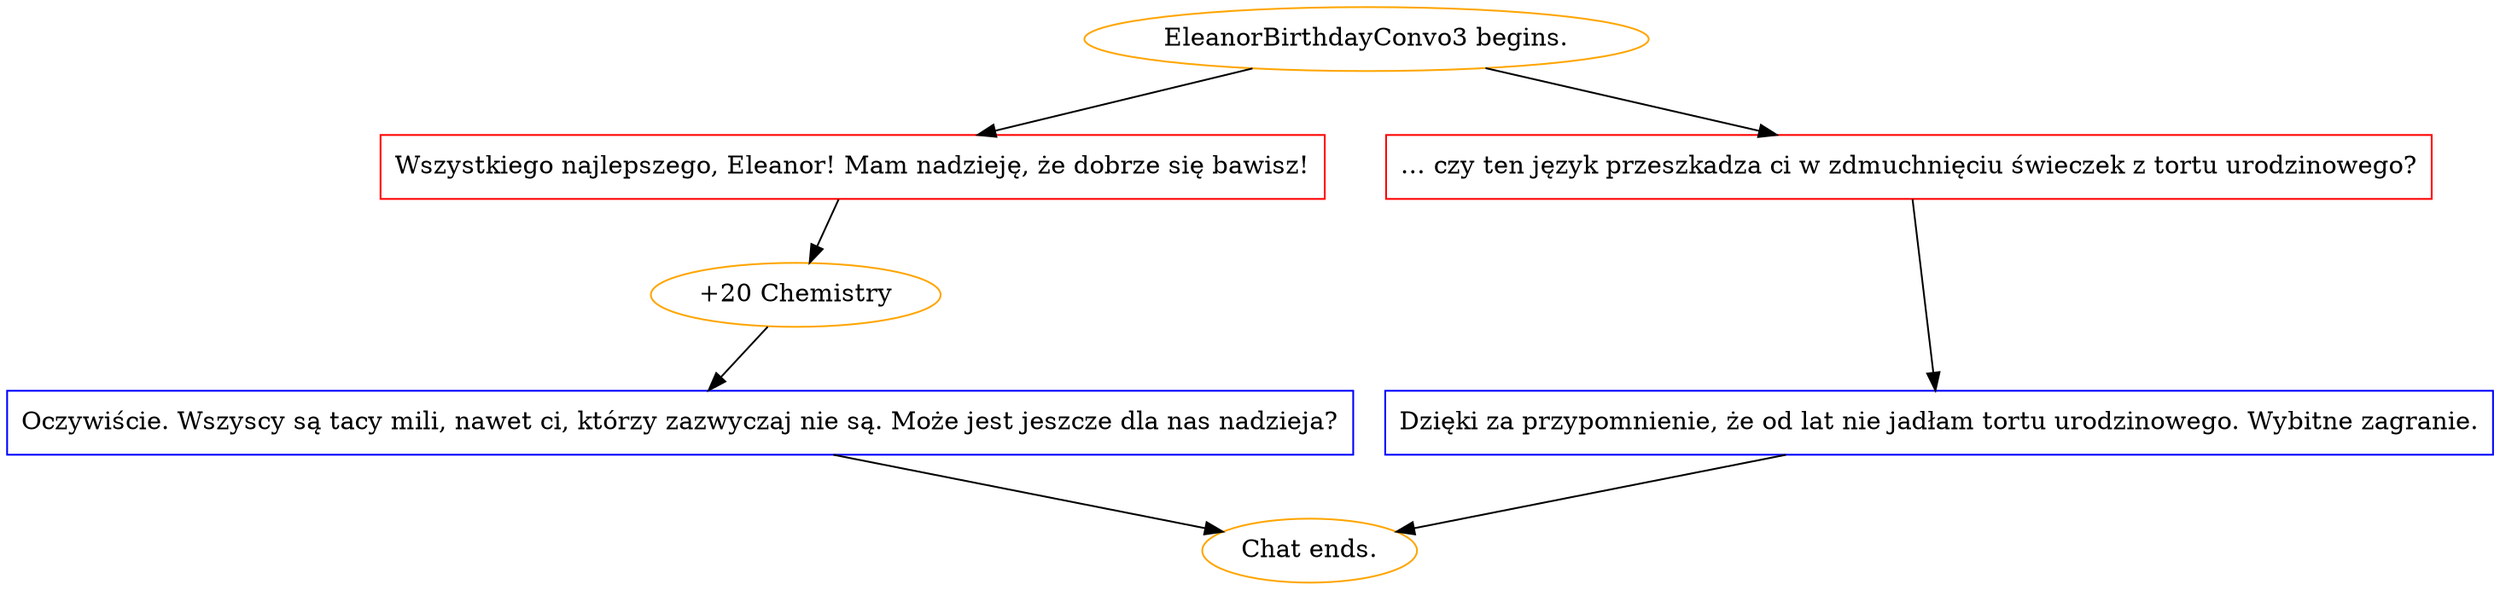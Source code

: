 digraph {
	"EleanorBirthdayConvo3 begins." [color=orange];
		"EleanorBirthdayConvo3 begins." -> j1545487456;
		"EleanorBirthdayConvo3 begins." -> j267686316;
	j1545487456 [label="Wszystkiego najlepszego, Eleanor! Mam nadzieję, że dobrze się bawisz!",shape=box,color=red];
		j1545487456 -> j2878554724;
	j267686316 [label="… czy ten język przeszkadza ci w zdmuchnięciu świeczek z tortu urodzinowego?",shape=box,color=red];
		j267686316 -> j1262906528;
	j2878554724 [label="+20 Chemistry",color=orange];
		j2878554724 -> j4158464111;
	j1262906528 [label="Dzięki za przypomnienie, że od lat nie jadłam tortu urodzinowego. Wybitne zagranie.",shape=box,color=blue];
		j1262906528 -> "Chat ends.";
	j4158464111 [label="Oczywiście. Wszyscy są tacy mili, nawet ci, którzy zazwyczaj nie są. Może jest jeszcze dla nas nadzieja?",shape=box,color=blue];
		j4158464111 -> "Chat ends.";
	"Chat ends." [color=orange];
}